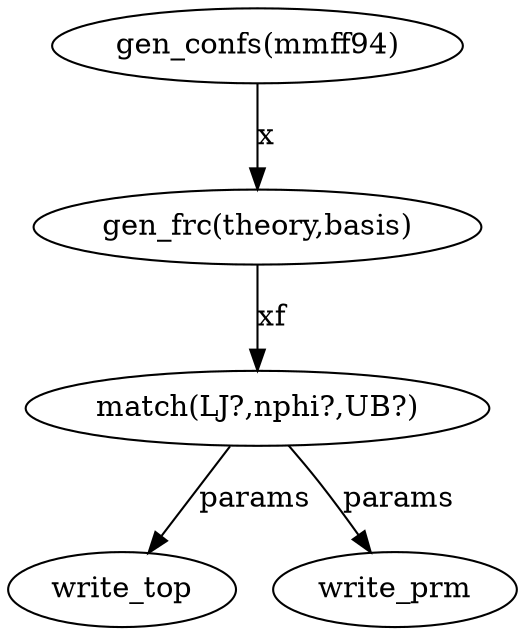 digraph ChemParam {
  "gen_confs"     [label="gen_confs(mmff94)" rank=0];
  "gen_frc"       [label="gen_frc(theory,basis)" rank=1];
  "match"         [label="match(LJ?,nphi?,UB?)" rank=2];
  "gen_confs" -> "gen_frc" [label="x"];
  "gen_frc" -> "match"     [label="xf"];
  "match" -> "write_top"   [label="params"];
  "match" -> "write_prm"   [label="params"];
}

